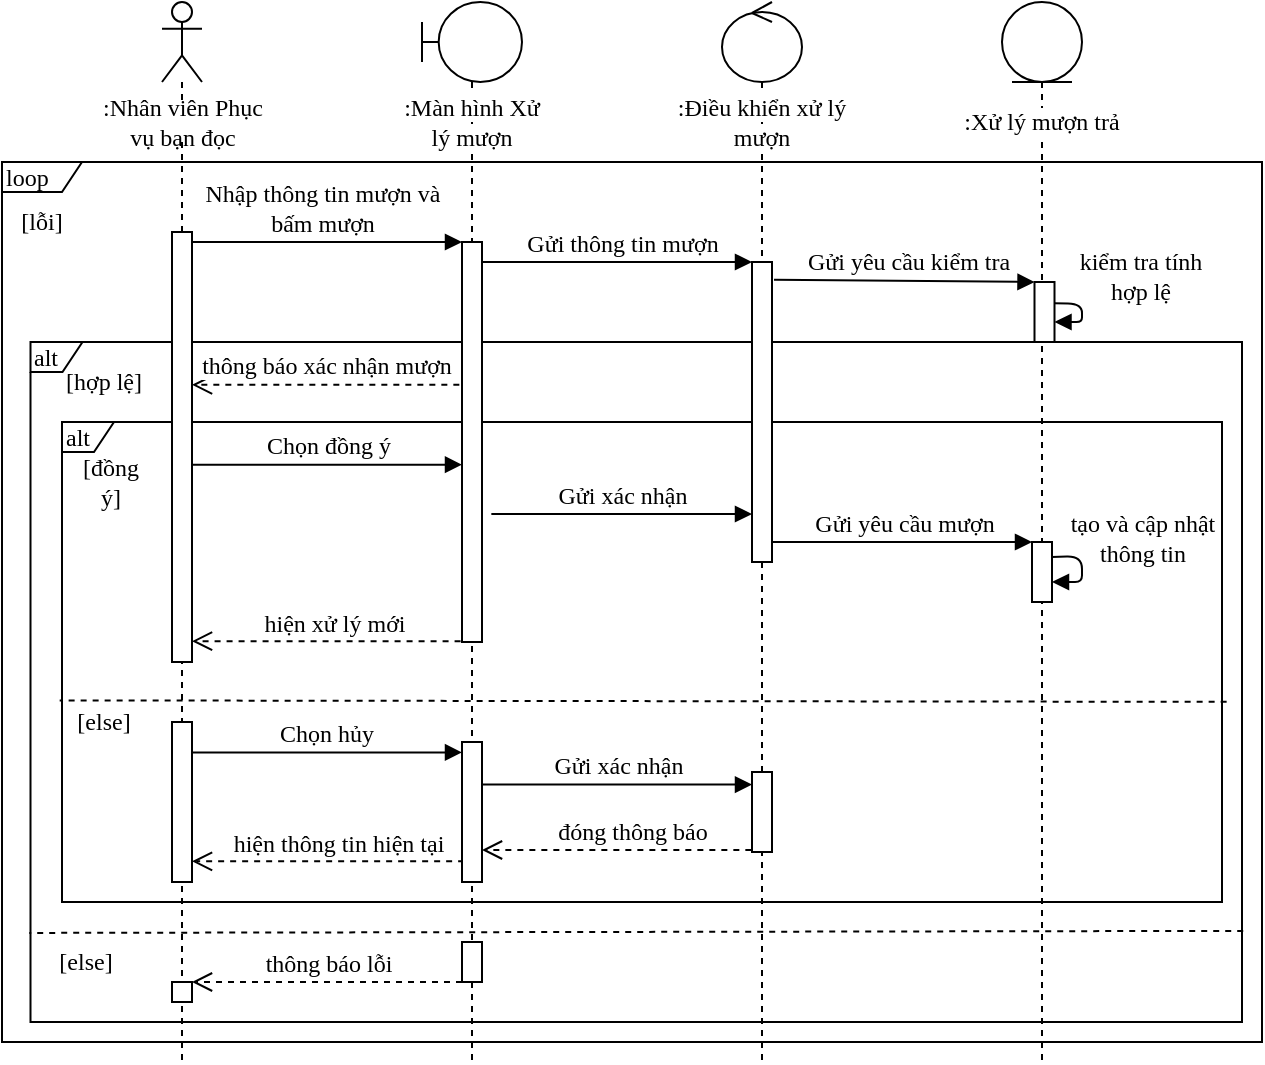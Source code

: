 <mxfile version="13.3.5" type="device"><diagram name="Page-1" id="13e1069c-82ec-6db2-03f1-153e76fe0fe0"><mxGraphModel dx="1202" dy="596" grid="1" gridSize="10" guides="1" tooltips="1" connect="1" arrows="1" fold="1" page="1" pageScale="1" pageWidth="827" pageHeight="1169" background="#ffffff" math="0" shadow="0"><root><mxCell id="0"/><mxCell id="1" parent="0"/><mxCell id="8qlqytxQUJr07SuBDFED-2" value="loop" style="shape=umlFrame;whiteSpace=wrap;html=1;width=40;height=15;fontFamily=Times New Roman;fontSize=12;align=left;" parent="1" vertex="1"><mxGeometry x="20" y="100" width="630" height="440" as="geometry"/></mxCell><mxCell id="8qlqytxQUJr07SuBDFED-74" value="alt" style="shape=umlFrame;whiteSpace=wrap;html=1;width=26;height=15;fontFamily=Times New Roman;fontSize=12;align=left;" parent="1" vertex="1"><mxGeometry x="34.25" y="190" width="605.75" height="340" as="geometry"/></mxCell><mxCell id="Mqc2IqFKAtQLX73uKZ2_-26" value="alt" style="shape=umlFrame;whiteSpace=wrap;html=1;width=26;height=15;fontFamily=Times New Roman;fontSize=12;align=left;" parent="1" vertex="1"><mxGeometry x="50" y="230" width="580" height="240" as="geometry"/></mxCell><mxCell id="tdb_ClGOePPP8fU_YmU6-1" value="" style="shape=umlLifeline;participant=umlActor;perimeter=lifelinePerimeter;whiteSpace=wrap;html=1;container=1;collapsible=0;recursiveResize=0;verticalAlign=top;spacingTop=36;labelBackgroundColor=#ffffff;outlineConnect=0;fontFamily=Times New Roman;fontSize=11;" parent="1" vertex="1"><mxGeometry x="100" y="20" width="20" height="530" as="geometry"/></mxCell><mxCell id="tdb_ClGOePPP8fU_YmU6-8" value="" style="html=1;points=[];perimeter=orthogonalPerimeter;fontFamily=Times New Roman;fontSize=12;" parent="tdb_ClGOePPP8fU_YmU6-1" vertex="1"><mxGeometry x="5" y="115" width="10" height="215" as="geometry"/></mxCell><mxCell id="8qlqytxQUJr07SuBDFED-80" value="" style="html=1;points=[];perimeter=orthogonalPerimeter;fontFamily=Times New Roman;fontSize=12;" parent="tdb_ClGOePPP8fU_YmU6-1" vertex="1"><mxGeometry x="5" y="490" width="10" height="10" as="geometry"/></mxCell><mxCell id="Mqc2IqFKAtQLX73uKZ2_-28" value="" style="html=1;points=[];perimeter=orthogonalPerimeter;fontFamily=Times New Roman;fontSize=12;" parent="tdb_ClGOePPP8fU_YmU6-1" vertex="1"><mxGeometry x="5" y="360" width="10" height="80" as="geometry"/></mxCell><mxCell id="tdb_ClGOePPP8fU_YmU6-3" value="" style="shape=umlLifeline;participant=umlControl;perimeter=lifelinePerimeter;whiteSpace=wrap;html=1;container=1;collapsible=0;recursiveResize=0;verticalAlign=top;spacingTop=36;labelBackgroundColor=#ffffff;outlineConnect=0;fontFamily=Times New Roman;fontSize=12;" parent="1" vertex="1"><mxGeometry x="380" y="20" width="40" height="530" as="geometry"/></mxCell><mxCell id="tdb_ClGOePPP8fU_YmU6-4" value="" style="shape=umlLifeline;participant=umlEntity;perimeter=lifelinePerimeter;whiteSpace=wrap;html=1;container=1;collapsible=0;recursiveResize=0;verticalAlign=top;spacingTop=36;labelBackgroundColor=#ffffff;outlineConnect=0;fontFamily=Times New Roman;fontSize=12;" parent="1" vertex="1"><mxGeometry x="520" y="20" width="40" height="530" as="geometry"/></mxCell><mxCell id="Ybkbsy87bhGxoc_EAVHk-2" value="" style="html=1;points=[];perimeter=orthogonalPerimeter;fontFamily=Times New Roman;fontSize=12;" parent="tdb_ClGOePPP8fU_YmU6-4" vertex="1"><mxGeometry x="16.25" y="140" width="10" height="30" as="geometry"/></mxCell><mxCell id="Ybkbsy87bhGxoc_EAVHk-4" value="kiểm tra tính&lt;br&gt;hợp lệ" style="html=1;verticalAlign=bottom;endArrow=block;fontFamily=Times New Roman;fontSize=12;exitX=0.977;exitY=0.353;exitDx=0;exitDy=0;exitPerimeter=0;labelBackgroundColor=none;" parent="tdb_ClGOePPP8fU_YmU6-4" source="Ybkbsy87bhGxoc_EAVHk-2" target="Ybkbsy87bhGxoc_EAVHk-2" edge="1"><mxGeometry x="0.329" y="-31" width="80" relative="1" as="geometry"><mxPoint x="34.96" y="287.44" as="sourcePoint"/><mxPoint x="35" y="300" as="targetPoint"/><Array as="points"><mxPoint x="40" y="151"/><mxPoint x="40" y="160"/></Array><mxPoint x="31" y="25" as="offset"/></mxGeometry></mxCell><mxCell id="GiUdu1NR9oItqfrMwQUK-1" value=":Nhân viên Phục vụ bạn đọc" style="text;html=1;strokeColor=none;fillColor=#FFFFFF;align=center;verticalAlign=middle;whiteSpace=wrap;rounded=0;fontSize=12;fontFamily=Times New Roman;" parent="1" vertex="1"><mxGeometry x="67.5" y="70" width="85" height="20" as="geometry"/></mxCell><mxCell id="tdb_ClGOePPP8fU_YmU6-2" value="" style="shape=umlLifeline;participant=umlBoundary;perimeter=lifelinePerimeter;whiteSpace=wrap;html=1;container=1;collapsible=0;recursiveResize=0;verticalAlign=top;spacingTop=36;labelBackgroundColor=#ffffff;outlineConnect=0;fontFamily=Times New Roman;fontSize=12;" parent="1" vertex="1"><mxGeometry x="230" y="20" width="50" height="530" as="geometry"/></mxCell><mxCell id="tdb_ClGOePPP8fU_YmU6-10" value="" style="html=1;points=[];perimeter=orthogonalPerimeter;fontFamily=Times New Roman;fontSize=12;" parent="tdb_ClGOePPP8fU_YmU6-2" vertex="1"><mxGeometry x="20" y="120" width="10" height="200" as="geometry"/></mxCell><mxCell id="8qlqytxQUJr07SuBDFED-82" value="" style="html=1;points=[];perimeter=orthogonalPerimeter;fontFamily=Times New Roman;fontSize=12;" parent="tdb_ClGOePPP8fU_YmU6-2" vertex="1"><mxGeometry x="20" y="470" width="10" height="20" as="geometry"/></mxCell><mxCell id="tdb_ClGOePPP8fU_YmU6-6" value="&lt;font style=&quot;font-size: 12px&quot;&gt;Nhập thông tin mượn và&lt;br&gt;bấm mượn&lt;/font&gt;" style="html=1;verticalAlign=bottom;endArrow=block;fontFamily=Times New Roman;fontSize=12;" parent="1" source="tdb_ClGOePPP8fU_YmU6-8" target="tdb_ClGOePPP8fU_YmU6-10" edge="1"><mxGeometry x="-0.037" width="80" relative="1" as="geometry"><mxPoint x="130" y="130" as="sourcePoint"/><mxPoint x="220" y="150" as="targetPoint"/><Array as="points"><mxPoint x="150" y="140"/></Array><mxPoint as="offset"/></mxGeometry></mxCell><mxCell id="tdb_ClGOePPP8fU_YmU6-9" value="Gửi thông tin mượn" style="html=1;verticalAlign=bottom;endArrow=block;fontFamily=Times New Roman;fontSize=12;" parent="1" source="tdb_ClGOePPP8fU_YmU6-10" target="tdb_ClGOePPP8fU_YmU6-12" edge="1"><mxGeometry x="0.032" width="80" relative="1" as="geometry"><mxPoint x="260.0" y="160" as="sourcePoint"/><mxPoint x="404.69" y="160" as="targetPoint"/><Array as="points"><mxPoint x="360" y="150"/></Array><mxPoint as="offset"/></mxGeometry></mxCell><mxCell id="tdb_ClGOePPP8fU_YmU6-12" value="" style="html=1;points=[];perimeter=orthogonalPerimeter;fontFamily=Times New Roman;fontSize=12;" parent="1" vertex="1"><mxGeometry x="395" y="150" width="10" height="150" as="geometry"/></mxCell><mxCell id="GiUdu1NR9oItqfrMwQUK-2" value="&lt;span style=&quot;background-color: rgb(255 , 255 , 255)&quot;&gt;:Màn hình Xử lý mượn&lt;/span&gt;" style="text;html=1;strokeColor=none;fillColor=none;align=center;verticalAlign=middle;whiteSpace=wrap;rounded=0;fontFamily=Times New Roman;fontSize=12;" parent="1" vertex="1"><mxGeometry x="215" y="70" width="80" height="20" as="geometry"/></mxCell><mxCell id="GiUdu1NR9oItqfrMwQUK-3" value="&lt;span style=&quot;background-color: rgb(255 , 255 , 255)&quot;&gt;:Điều khiển xử lý mượn&lt;/span&gt;" style="text;html=1;strokeColor=none;fillColor=none;align=center;verticalAlign=middle;whiteSpace=wrap;rounded=0;fontFamily=Times New Roman;fontSize=12;" parent="1" vertex="1"><mxGeometry x="355" y="70" width="90" height="20" as="geometry"/></mxCell><mxCell id="GiUdu1NR9oItqfrMwQUK-4" value="&lt;span style=&quot;background-color: rgb(255 , 255 , 255)&quot;&gt;:Xử lý mượn trả&lt;/span&gt;" style="text;html=1;strokeColor=none;fillColor=none;align=center;verticalAlign=middle;whiteSpace=wrap;rounded=0;fontFamily=Times New Roman;fontSize=12;" parent="1" vertex="1"><mxGeometry x="498.13" y="70" width="83.75" height="20" as="geometry"/></mxCell><mxCell id="8qlqytxQUJr07SuBDFED-3" value="[lỗi]" style="text;html=1;strokeColor=none;fillColor=none;align=center;verticalAlign=middle;whiteSpace=wrap;rounded=0;fontFamily=Times New Roman;fontSize=12;" parent="1" vertex="1"><mxGeometry x="30" y="120" width="20" height="20" as="geometry"/></mxCell><mxCell id="8qlqytxQUJr07SuBDFED-5" value="[hợp lệ]" style="text;html=1;strokeColor=none;fillColor=none;align=center;verticalAlign=middle;whiteSpace=wrap;rounded=0;fontFamily=Times New Roman;fontSize=12;" parent="1" vertex="1"><mxGeometry x="47.13" y="200" width="48.25" height="20" as="geometry"/></mxCell><mxCell id="8qlqytxQUJr07SuBDFED-27" value="[else]" style="text;html=1;strokeColor=none;fillColor=none;align=center;verticalAlign=middle;whiteSpace=wrap;rounded=0;fontFamily=Times New Roman;fontSize=12;" parent="1" vertex="1"><mxGeometry x="50" y="490" width="24" height="20" as="geometry"/></mxCell><mxCell id="Mqc2IqFKAtQLX73uKZ2_-22" value="thông báo xác nhận mượn" style="html=1;verticalAlign=bottom;endArrow=open;dashed=1;endSize=8;fontFamily=Times New Roman;fontSize=12;exitX=-0.133;exitY=0.357;exitDx=0;exitDy=0;exitPerimeter=0;" parent="1" source="tdb_ClGOePPP8fU_YmU6-10" target="tdb_ClGOePPP8fU_YmU6-8" edge="1"><mxGeometry relative="1" as="geometry"><mxPoint x="251" y="209.58" as="sourcePoint"/><mxPoint x="115" y="209.58" as="targetPoint"/></mxGeometry></mxCell><mxCell id="8qlqytxQUJr07SuBDFED-81" value="thông báo lỗi" style="html=1;verticalAlign=bottom;endArrow=open;dashed=1;endSize=8;fontFamily=Times New Roman;fontSize=12;" parent="1" source="8qlqytxQUJr07SuBDFED-82" target="8qlqytxQUJr07SuBDFED-80" edge="1"><mxGeometry relative="1" as="geometry"><mxPoint x="250.41" y="655.53" as="sourcePoint"/><mxPoint x="115" y="630" as="targetPoint"/></mxGeometry></mxCell><mxCell id="Mqc2IqFKAtQLX73uKZ2_-30" value="[đồng ý]" style="text;html=1;strokeColor=none;fillColor=none;align=center;verticalAlign=middle;whiteSpace=wrap;rounded=0;fontFamily=Times New Roman;fontSize=12;" parent="1" vertex="1"><mxGeometry x="59.25" y="250.0" width="30.75" height="20" as="geometry"/></mxCell><mxCell id="Mqc2IqFKAtQLX73uKZ2_-31" value="[else]" style="text;html=1;strokeColor=none;fillColor=none;align=center;verticalAlign=middle;whiteSpace=wrap;rounded=0;fontFamily=Times New Roman;fontSize=12;" parent="1" vertex="1"><mxGeometry x="59.25" y="370" width="24" height="20" as="geometry"/></mxCell><mxCell id="Mqc2IqFKAtQLX73uKZ2_-33" value="Chọn đồng ý" style="html=1;verticalAlign=bottom;endArrow=block;fontFamily=Times New Roman;fontSize=12;exitX=1.033;exitY=0.541;exitDx=0;exitDy=0;exitPerimeter=0;" parent="1" source="tdb_ClGOePPP8fU_YmU6-8" target="tdb_ClGOePPP8fU_YmU6-10" edge="1"><mxGeometry width="80" relative="1" as="geometry"><mxPoint x="105" y="266" as="sourcePoint"/><mxPoint x="240" y="266.34" as="targetPoint"/><Array as="points"/></mxGeometry></mxCell><mxCell id="Mqc2IqFKAtQLX73uKZ2_-34" value="Gửi xác nhận" style="html=1;verticalAlign=bottom;endArrow=block;fontFamily=Times New Roman;fontSize=12;exitX=1.467;exitY=0.68;exitDx=0;exitDy=0;exitPerimeter=0;" parent="1" source="tdb_ClGOePPP8fU_YmU6-10" target="tdb_ClGOePPP8fU_YmU6-12" edge="1"><mxGeometry x="0.005" width="80" relative="1" as="geometry"><mxPoint x="260" y="256" as="sourcePoint"/><mxPoint x="385" y="280.08" as="targetPoint"/><Array as="points"/><mxPoint as="offset"/></mxGeometry></mxCell><mxCell id="Mqc2IqFKAtQLX73uKZ2_-35" value="Chọn hủy" style="html=1;verticalAlign=bottom;endArrow=block;fontFamily=Times New Roman;fontSize=12;exitX=0.952;exitY=0.19;exitDx=0;exitDy=0;exitPerimeter=0;" parent="1" source="Mqc2IqFKAtQLX73uKZ2_-28" target="Mqc2IqFKAtQLX73uKZ2_-29" edge="1"><mxGeometry width="80" relative="1" as="geometry"><mxPoint x="105" y="390" as="sourcePoint"/><mxPoint x="230" y="444.76" as="targetPoint"/><Array as="points"/></mxGeometry></mxCell><mxCell id="Mqc2IqFKAtQLX73uKZ2_-37" value="tạo và cập nhật&lt;br&gt;thông tin" style="html=1;verticalAlign=bottom;endArrow=block;fontFamily=Times New Roman;fontSize=12;exitX=0.996;exitY=0.248;exitDx=0;exitDy=0;exitPerimeter=0;labelBackgroundColor=none;" parent="1" source="Mqc2IqFKAtQLX73uKZ2_-45" target="Mqc2IqFKAtQLX73uKZ2_-45" edge="1"><mxGeometry x="0.303" y="-30" width="80" relative="1" as="geometry"><mxPoint x="524.87" y="297.85" as="sourcePoint"/><mxPoint x="524.87" y="310.85" as="targetPoint"/><Array as="points"><mxPoint x="560" y="297"/><mxPoint x="560" y="310"/></Array><mxPoint x="30" y="25" as="offset"/></mxGeometry></mxCell><mxCell id="Mqc2IqFKAtQLX73uKZ2_-38" value="Gửi yêu cầu mượn" style="html=1;verticalAlign=bottom;endArrow=block;fontFamily=Times New Roman;fontSize=12;" parent="1" source="tdb_ClGOePPP8fU_YmU6-12" target="Mqc2IqFKAtQLX73uKZ2_-45" edge="1"><mxGeometry x="0.005" width="80" relative="1" as="geometry"><mxPoint x="394.7" y="290.4" as="sourcePoint"/><mxPoint x="515" y="290.4" as="targetPoint"/><Array as="points"/><mxPoint as="offset"/></mxGeometry></mxCell><mxCell id="Mqc2IqFKAtQLX73uKZ2_-41" value="hiện xử lý mới" style="html=1;verticalAlign=bottom;endArrow=open;dashed=1;endSize=8;fontFamily=Times New Roman;fontSize=12;exitX=-0.071;exitY=0.998;exitDx=0;exitDy=0;exitPerimeter=0;" parent="1" source="tdb_ClGOePPP8fU_YmU6-10" target="tdb_ClGOePPP8fU_YmU6-8" edge="1"><mxGeometry x="-0.063" relative="1" as="geometry"><mxPoint x="239.46" y="345.44" as="sourcePoint"/><mxPoint x="105" y="345.44" as="targetPoint"/><mxPoint as="offset"/></mxGeometry></mxCell><mxCell id="Mqc2IqFKAtQLX73uKZ2_-42" value="Gửi xác nhận" style="html=1;verticalAlign=bottom;endArrow=block;fontFamily=Times New Roman;fontSize=12;exitX=1.013;exitY=0.304;exitDx=0;exitDy=0;exitPerimeter=0;" parent="1" source="Mqc2IqFKAtQLX73uKZ2_-29" target="Mqc2IqFKAtQLX73uKZ2_-27" edge="1"><mxGeometry width="80" relative="1" as="geometry"><mxPoint x="250" y="400" as="sourcePoint"/><mxPoint x="385" y="400" as="targetPoint"/><Array as="points"/></mxGeometry></mxCell><mxCell id="Mqc2IqFKAtQLX73uKZ2_-43" value="đóng thông báo" style="html=1;verticalAlign=bottom;endArrow=open;dashed=1;endSize=8;fontFamily=Times New Roman;fontSize=12;exitX=0.567;exitY=0.975;exitDx=0;exitDy=0;exitPerimeter=0;" parent="1" source="Mqc2IqFKAtQLX73uKZ2_-27" target="Mqc2IqFKAtQLX73uKZ2_-29" edge="1"><mxGeometry x="-0.063" relative="1" as="geometry"><mxPoint x="396" y="484" as="sourcePoint"/><mxPoint x="241.43" y="430.0" as="targetPoint"/><mxPoint as="offset"/></mxGeometry></mxCell><mxCell id="Mqc2IqFKAtQLX73uKZ2_-44" value="hiện thông tin hiện tại" style="html=1;verticalAlign=bottom;endArrow=open;dashed=1;endSize=8;fontFamily=Times New Roman;fontSize=12;exitX=0.107;exitY=0.852;exitDx=0;exitDy=0;exitPerimeter=0;" parent="1" source="Mqc2IqFKAtQLX73uKZ2_-29" target="Mqc2IqFKAtQLX73uKZ2_-28" edge="1"><mxGeometry x="-0.063" relative="1" as="geometry"><mxPoint x="234.46" y="440.0" as="sourcePoint"/><mxPoint x="100" y="440.0" as="targetPoint"/><mxPoint as="offset"/></mxGeometry></mxCell><mxCell id="Mqc2IqFKAtQLX73uKZ2_-45" value="" style="html=1;points=[];perimeter=orthogonalPerimeter;fontFamily=Times New Roman;fontSize=12;" parent="1" vertex="1"><mxGeometry x="535" y="290" width="10" height="30" as="geometry"/></mxCell><mxCell id="Mqc2IqFKAtQLX73uKZ2_-61" value="" style="endArrow=none;dashed=1;html=1;fontFamily=Times New Roman;fontSize=12;exitX=1.001;exitY=0.866;exitDx=0;exitDy=0;exitPerimeter=0;entryX=-0.001;entryY=0.869;entryDx=0;entryDy=0;entryPerimeter=0;" parent="1" source="8qlqytxQUJr07SuBDFED-74" target="8qlqytxQUJr07SuBDFED-74" edge="1"><mxGeometry width="50" height="50" relative="1" as="geometry"><mxPoint x="724.97" y="600.0" as="sourcePoint"/><mxPoint x="10.0" y="600.0" as="targetPoint"/><Array as="points"/></mxGeometry></mxCell><mxCell id="Ybkbsy87bhGxoc_EAVHk-1" value="Gửi yêu cầu kiểm tra" style="html=1;verticalAlign=bottom;endArrow=block;fontFamily=Times New Roman;fontSize=12;exitX=1.102;exitY=0.059;exitDx=0;exitDy=0;exitPerimeter=0;" parent="1" source="tdb_ClGOePPP8fU_YmU6-12" target="Ybkbsy87bhGxoc_EAVHk-2" edge="1"><mxGeometry x="0.032" width="80" relative="1" as="geometry"><mxPoint x="405" y="170" as="sourcePoint"/><mxPoint x="540" y="170" as="targetPoint"/><Array as="points"/><mxPoint as="offset"/></mxGeometry></mxCell><mxCell id="Mqc2IqFKAtQLX73uKZ2_-29" value="" style="html=1;points=[];perimeter=orthogonalPerimeter;fontFamily=Times New Roman;fontSize=12;" parent="1" vertex="1"><mxGeometry x="250" y="390" width="10" height="70" as="geometry"/></mxCell><mxCell id="Mqc2IqFKAtQLX73uKZ2_-27" value="" style="html=1;points=[];perimeter=orthogonalPerimeter;fontFamily=Times New Roman;fontSize=12;" parent="1" vertex="1"><mxGeometry x="395" y="405" width="10" height="40" as="geometry"/></mxCell><mxCell id="IvMYgiyC0X4TWa5P5Rss-3" value="" style="endArrow=none;dashed=1;html=1;fontFamily=Times New Roman;fontSize=12;entryX=-0.002;entryY=0.58;entryDx=0;entryDy=0;entryPerimeter=0;exitX=1.004;exitY=0.583;exitDx=0;exitDy=0;exitPerimeter=0;" parent="1" source="Mqc2IqFKAtQLX73uKZ2_-26" target="Mqc2IqFKAtQLX73uKZ2_-26" edge="1"><mxGeometry width="50" height="50" relative="1" as="geometry"><mxPoint x="764.294" y="542" as="sourcePoint"/><mxPoint x="42.819" y="541.62" as="targetPoint"/><Array as="points"/></mxGeometry></mxCell></root></mxGraphModel></diagram></mxfile>